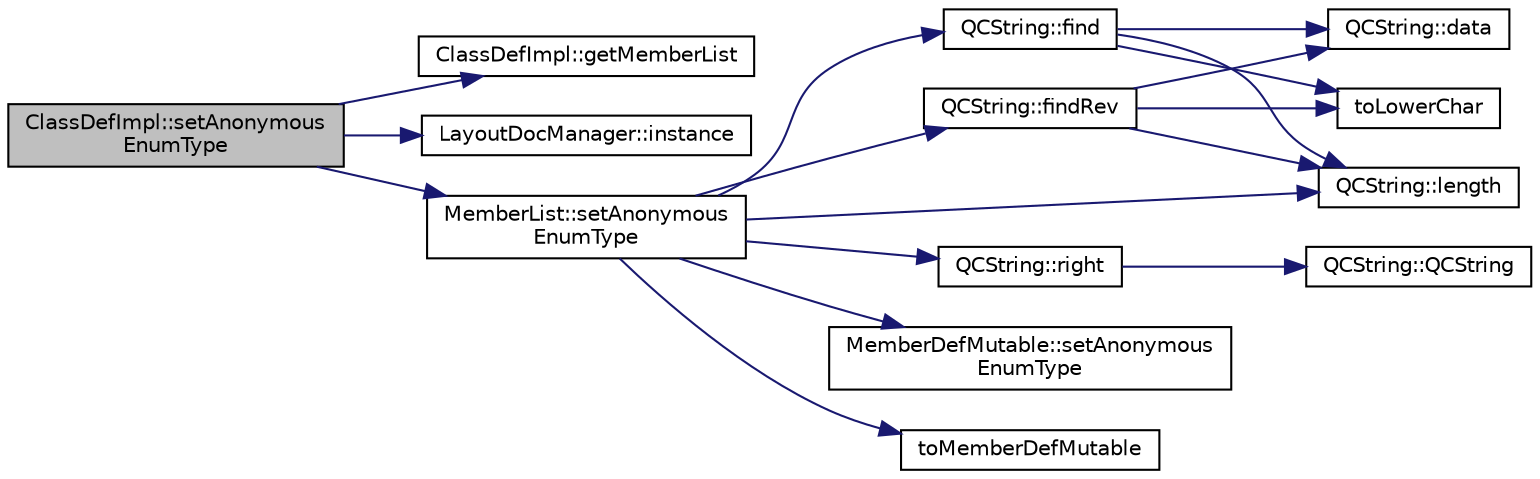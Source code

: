 digraph "ClassDefImpl::setAnonymousEnumType"
{
 // LATEX_PDF_SIZE
  edge [fontname="Helvetica",fontsize="10",labelfontname="Helvetica",labelfontsize="10"];
  node [fontname="Helvetica",fontsize="10",shape=record];
  rankdir="LR";
  Node1 [label="ClassDefImpl::setAnonymous\lEnumType",height=0.2,width=0.4,color="black", fillcolor="grey75", style="filled", fontcolor="black",tooltip=" "];
  Node1 -> Node2 [color="midnightblue",fontsize="10",style="solid"];
  Node2 [label="ClassDefImpl::getMemberList",height=0.2,width=0.4,color="black", fillcolor="white", style="filled",URL="$classClassDefImpl.html#aa3a60cbf714583d56785f6ec4494a938",tooltip=" "];
  Node1 -> Node3 [color="midnightblue",fontsize="10",style="solid"];
  Node3 [label="LayoutDocManager::instance",height=0.2,width=0.4,color="black", fillcolor="white", style="filled",URL="$classLayoutDocManager.html#a87bc2288833b8769bd03e47c58fbba6a",tooltip=" "];
  Node1 -> Node4 [color="midnightblue",fontsize="10",style="solid"];
  Node4 [label="MemberList::setAnonymous\lEnumType",height=0.2,width=0.4,color="black", fillcolor="white", style="filled",URL="$classMemberList.html#a663e4dedf84ec20ab0b682c0c762647e",tooltip=" "];
  Node4 -> Node5 [color="midnightblue",fontsize="10",style="solid"];
  Node5 [label="QCString::find",height=0.2,width=0.4,color="black", fillcolor="white", style="filled",URL="$classQCString.html#a0182ece6b76dad6475dafb53e2faaf10",tooltip=" "];
  Node5 -> Node6 [color="midnightblue",fontsize="10",style="solid"];
  Node6 [label="QCString::data",height=0.2,width=0.4,color="black", fillcolor="white", style="filled",URL="$classQCString.html#ac3aa3ac1a1c36d3305eba22a2eb0d098",tooltip=" "];
  Node5 -> Node7 [color="midnightblue",fontsize="10",style="solid"];
  Node7 [label="QCString::length",height=0.2,width=0.4,color="black", fillcolor="white", style="filled",URL="$classQCString.html#ac52596733e9110b778019946d73fb268",tooltip=" "];
  Node5 -> Node8 [color="midnightblue",fontsize="10",style="solid"];
  Node8 [label="toLowerChar",height=0.2,width=0.4,color="black", fillcolor="white", style="filled",URL="$qcstring_8cpp.html#a4e545641f98651d4fb8299b407721f9b",tooltip=" "];
  Node4 -> Node9 [color="midnightblue",fontsize="10",style="solid"];
  Node9 [label="QCString::findRev",height=0.2,width=0.4,color="black", fillcolor="white", style="filled",URL="$classQCString.html#ab47a6435c16d61d04fb448f1080b4e26",tooltip=" "];
  Node9 -> Node6 [color="midnightblue",fontsize="10",style="solid"];
  Node9 -> Node7 [color="midnightblue",fontsize="10",style="solid"];
  Node9 -> Node8 [color="midnightblue",fontsize="10",style="solid"];
  Node4 -> Node7 [color="midnightblue",fontsize="10",style="solid"];
  Node4 -> Node10 [color="midnightblue",fontsize="10",style="solid"];
  Node10 [label="QCString::right",height=0.2,width=0.4,color="black", fillcolor="white", style="filled",URL="$classQCString.html#a8f4aa5417f6a834f28c7148a1fe262d5",tooltip=" "];
  Node10 -> Node11 [color="midnightblue",fontsize="10",style="solid"];
  Node11 [label="QCString::QCString",height=0.2,width=0.4,color="black", fillcolor="white", style="filled",URL="$classQCString.html#ad691e1087cc03e14e00d1147ae0ecab7",tooltip=" "];
  Node4 -> Node12 [color="midnightblue",fontsize="10",style="solid"];
  Node12 [label="MemberDefMutable::setAnonymous\lEnumType",height=0.2,width=0.4,color="black", fillcolor="white", style="filled",URL="$classMemberDefMutable.html#ac5e8aa66ecf52784b1eed3b63fa7a15f",tooltip=" "];
  Node4 -> Node13 [color="midnightblue",fontsize="10",style="solid"];
  Node13 [label="toMemberDefMutable",height=0.2,width=0.4,color="black", fillcolor="white", style="filled",URL="$memberdef_8cpp.html#a9ea80ba313803ae565f05ce1c8eb6bb5",tooltip=" "];
}

